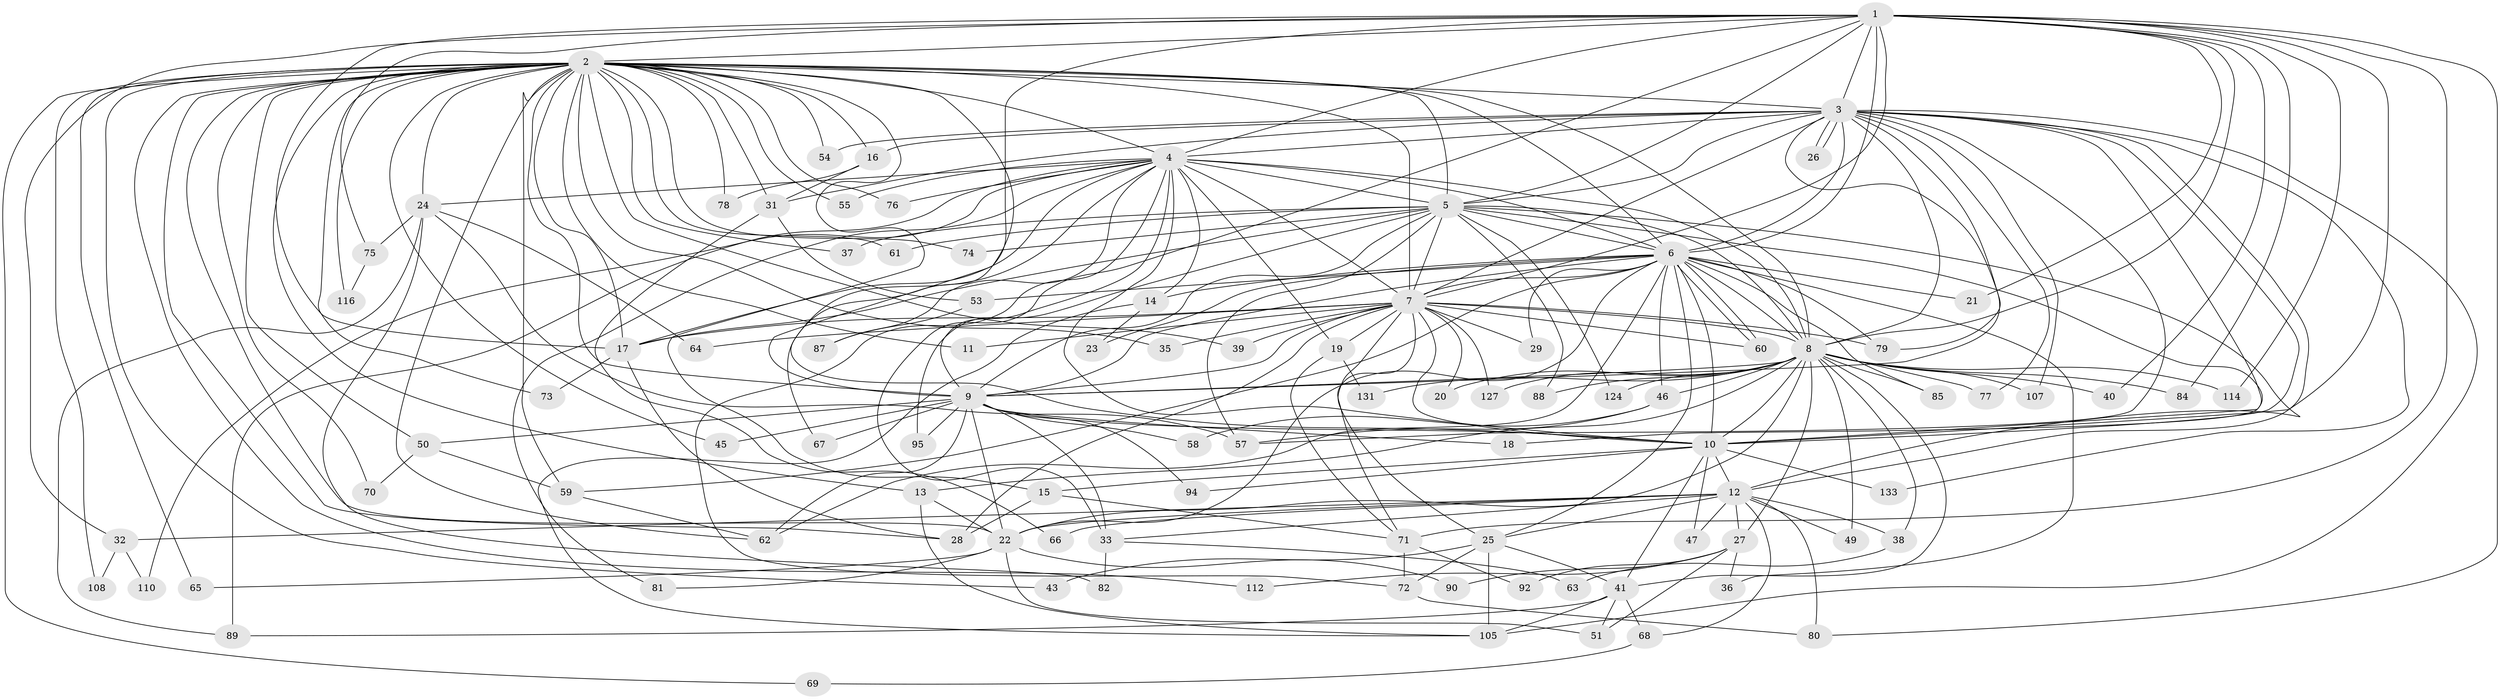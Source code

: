 // original degree distribution, {19: 0.0072992700729927005, 41: 0.0072992700729927005, 22: 0.0072992700729927005, 24: 0.0072992700729927005, 20: 0.014598540145985401, 26: 0.0072992700729927005, 27: 0.0072992700729927005, 29: 0.0072992700729927005, 16: 0.0072992700729927005, 2: 0.6204379562043796, 8: 0.0072992700729927005, 4: 0.10948905109489052, 7: 0.043795620437956206, 10: 0.0072992700729927005, 5: 0.014598540145985401, 6: 0.0072992700729927005, 3: 0.11678832116788321}
// Generated by graph-tools (version 1.1) at 2025/17/03/04/25 18:17:24]
// undirected, 95 vertices, 245 edges
graph export_dot {
graph [start="1"]
  node [color=gray90,style=filled];
  1;
  2;
  3;
  4 [super="+86"];
  5 [super="+42"];
  6 [super="+123+103"];
  7 [super="+83+97+134+132+111"];
  8;
  9;
  10;
  11;
  12 [super="+34+30"];
  13;
  14;
  15;
  16;
  17 [super="+135+137+91"];
  18;
  19;
  20;
  21;
  22 [super="+128+99+121+117"];
  23;
  24 [super="+93"];
  25;
  26;
  27;
  28 [super="+113+56"];
  29;
  31 [super="+96"];
  32;
  33 [super="+52"];
  35;
  36;
  37;
  38;
  39;
  40;
  41 [super="+125"];
  43;
  45;
  46;
  47;
  49;
  50;
  51;
  53;
  54;
  55;
  57 [super="+136+101"];
  58;
  59 [super="+106+118"];
  60;
  61;
  62 [super="+126"];
  63;
  64;
  65;
  66;
  67;
  68;
  69;
  70;
  71 [super="+130+98"];
  72;
  73;
  74;
  75;
  76;
  77;
  78;
  79 [super="+102"];
  80 [super="+104"];
  81;
  82;
  84;
  85;
  87;
  88;
  89;
  90;
  92;
  94;
  95;
  105 [super="+115"];
  107;
  108;
  110;
  112;
  114;
  116;
  124;
  127;
  131;
  133;
  1 -- 2;
  1 -- 3;
  1 -- 4;
  1 -- 5;
  1 -- 6;
  1 -- 7;
  1 -- 8;
  1 -- 9;
  1 -- 10;
  1 -- 21;
  1 -- 32;
  1 -- 33;
  1 -- 40;
  1 -- 75;
  1 -- 80;
  1 -- 84;
  1 -- 114;
  1 -- 71;
  1 -- 17;
  2 -- 3;
  2 -- 4;
  2 -- 5;
  2 -- 6;
  2 -- 7 [weight=2];
  2 -- 8;
  2 -- 9;
  2 -- 10;
  2 -- 11;
  2 -- 13;
  2 -- 15;
  2 -- 16;
  2 -- 17;
  2 -- 22 [weight=2];
  2 -- 24;
  2 -- 28;
  2 -- 35;
  2 -- 37;
  2 -- 39;
  2 -- 43;
  2 -- 45;
  2 -- 50;
  2 -- 54;
  2 -- 55;
  2 -- 59;
  2 -- 61;
  2 -- 62;
  2 -- 65;
  2 -- 69;
  2 -- 70;
  2 -- 73;
  2 -- 74;
  2 -- 76;
  2 -- 78;
  2 -- 108;
  2 -- 112;
  2 -- 116;
  2 -- 31;
  3 -- 4;
  3 -- 5;
  3 -- 6;
  3 -- 7;
  3 -- 8;
  3 -- 9;
  3 -- 10;
  3 -- 12;
  3 -- 16;
  3 -- 18;
  3 -- 26;
  3 -- 26;
  3 -- 31;
  3 -- 54;
  3 -- 77;
  3 -- 105;
  3 -- 107;
  3 -- 133;
  3 -- 79;
  3 -- 57;
  4 -- 5;
  4 -- 6;
  4 -- 7 [weight=3];
  4 -- 8 [weight=2];
  4 -- 9;
  4 -- 10;
  4 -- 14;
  4 -- 19;
  4 -- 24;
  4 -- 55;
  4 -- 67;
  4 -- 72;
  4 -- 76;
  4 -- 81;
  4 -- 87;
  4 -- 89;
  4 -- 110;
  4 -- 17;
  5 -- 6 [weight=2];
  5 -- 7 [weight=2];
  5 -- 8;
  5 -- 9;
  5 -- 10;
  5 -- 12;
  5 -- 37;
  5 -- 61;
  5 -- 74;
  5 -- 88;
  5 -- 95;
  5 -- 124;
  5 -- 17;
  5 -- 57;
  6 -- 7;
  6 -- 8;
  6 -- 9;
  6 -- 10 [weight=2];
  6 -- 14;
  6 -- 21;
  6 -- 23;
  6 -- 25;
  6 -- 29;
  6 -- 36;
  6 -- 46;
  6 -- 53;
  6 -- 59;
  6 -- 60;
  6 -- 60;
  6 -- 79;
  6 -- 85;
  6 -- 62;
  6 -- 22;
  7 -- 8 [weight=2];
  7 -- 9;
  7 -- 10;
  7 -- 11;
  7 -- 17;
  7 -- 19;
  7 -- 20;
  7 -- 25;
  7 -- 29;
  7 -- 35;
  7 -- 39;
  7 -- 64;
  7 -- 71;
  7 -- 79 [weight=2];
  7 -- 28;
  7 -- 127;
  7 -- 60;
  8 -- 9;
  8 -- 10;
  8 -- 13;
  8 -- 20;
  8 -- 27;
  8 -- 38;
  8 -- 40;
  8 -- 41;
  8 -- 46;
  8 -- 49;
  8 -- 77;
  8 -- 84;
  8 -- 85;
  8 -- 88;
  8 -- 107;
  8 -- 114;
  8 -- 124;
  8 -- 127;
  8 -- 131;
  8 -- 22;
  9 -- 10;
  9 -- 18;
  9 -- 22;
  9 -- 33 [weight=2];
  9 -- 45;
  9 -- 50;
  9 -- 58;
  9 -- 62;
  9 -- 67;
  9 -- 94;
  9 -- 95;
  10 -- 15;
  10 -- 47;
  10 -- 94;
  10 -- 133;
  10 -- 12;
  10 -- 41;
  12 -- 27;
  12 -- 32;
  12 -- 38;
  12 -- 68;
  12 -- 33;
  12 -- 80;
  12 -- 49;
  12 -- 66;
  12 -- 22;
  12 -- 25;
  12 -- 47;
  13 -- 105;
  13 -- 22;
  14 -- 23;
  14 -- 105;
  15 -- 28;
  15 -- 71;
  16 -- 31;
  16 -- 78;
  17 -- 73;
  17 -- 28;
  19 -- 131;
  19 -- 71;
  22 -- 65;
  22 -- 81;
  22 -- 90;
  22 -- 51;
  24 -- 57;
  24 -- 64;
  24 -- 75;
  24 -- 82;
  24 -- 89;
  25 -- 41;
  25 -- 43;
  25 -- 72;
  25 -- 105;
  27 -- 36;
  27 -- 51;
  27 -- 90;
  27 -- 92;
  27 -- 112;
  31 -- 53;
  31 -- 66;
  32 -- 108;
  32 -- 110;
  33 -- 63;
  33 -- 82;
  38 -- 63;
  41 -- 51;
  41 -- 68;
  41 -- 89;
  41 -- 105;
  46 -- 58;
  46 -- 57;
  50 -- 70;
  50 -- 59;
  53 -- 87;
  59 -- 62;
  68 -- 69;
  71 -- 92;
  71 -- 72;
  72 -- 80;
  75 -- 116;
}
